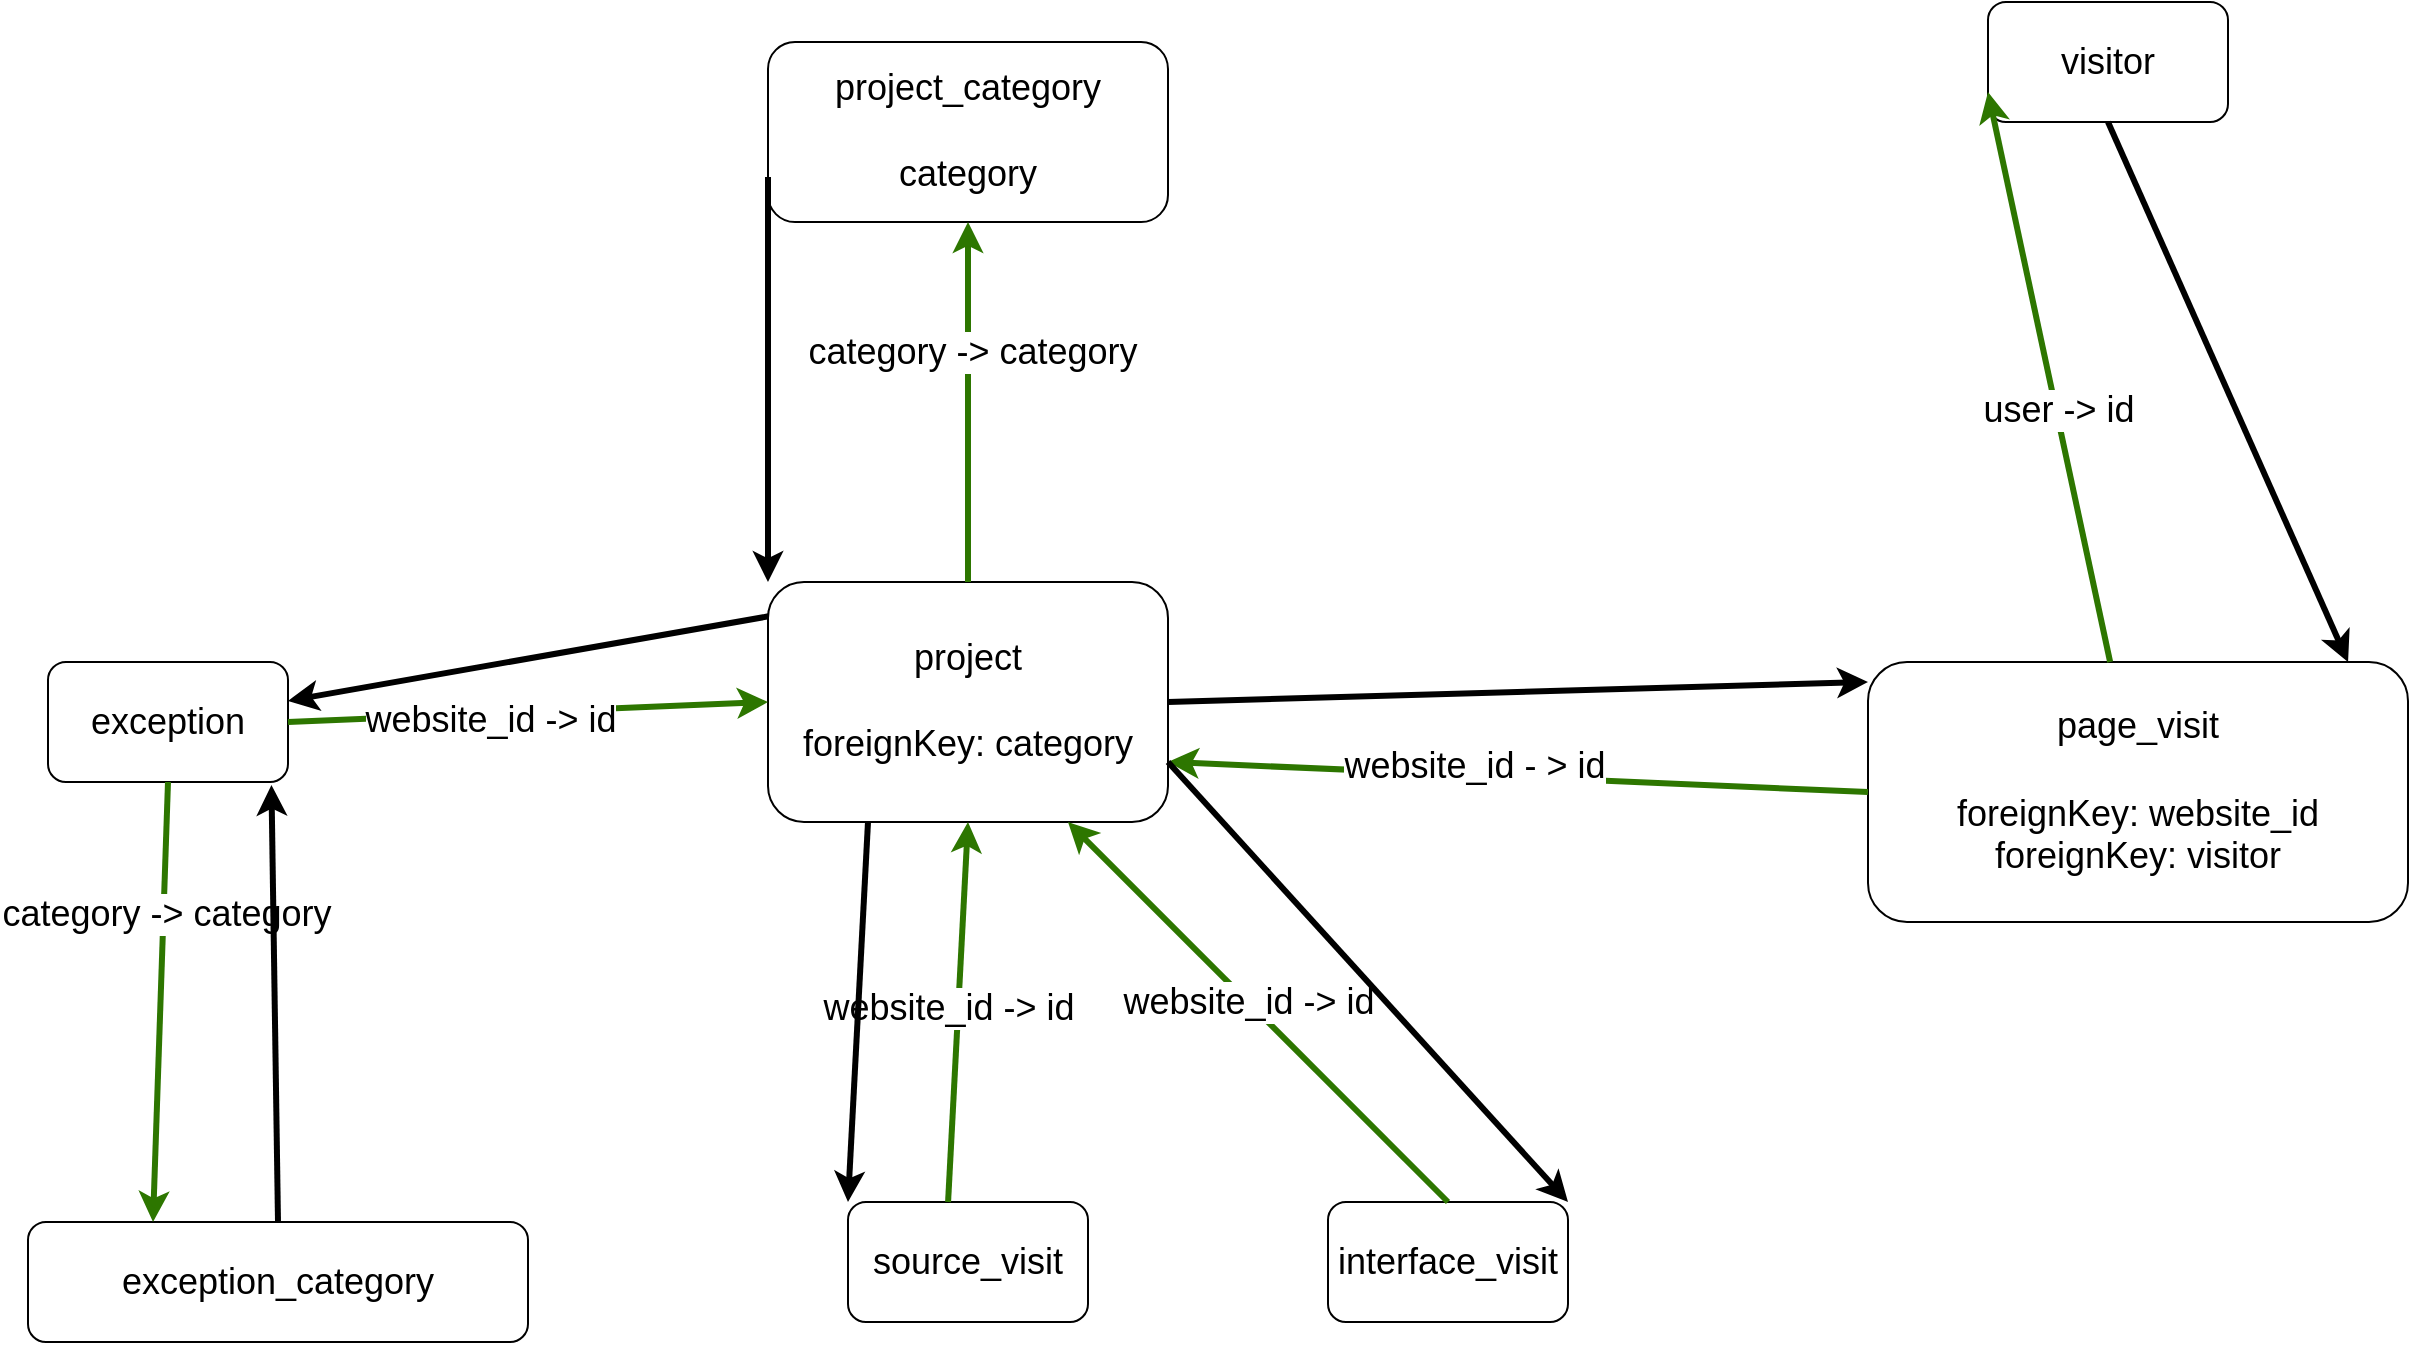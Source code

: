 <mxfile>
    <diagram id="PftImCZU0lEjKWdcPZ_-" name="第 1 页">
        <mxGraphModel dx="1484" dy="806" grid="1" gridSize="10" guides="1" tooltips="1" connect="1" arrows="1" fold="1" page="1" pageScale="1" pageWidth="1920" pageHeight="1200" math="0" shadow="0">
            <root>
                <mxCell id="0"/>
                <mxCell id="1" parent="0"/>
                <mxCell id="2" value="&lt;font style=&quot;font-size: 18px&quot;&gt;project&lt;br&gt;&lt;br&gt;foreignKey: category&lt;br&gt;&lt;/font&gt;" style="rounded=1;whiteSpace=wrap;html=1;" vertex="1" parent="1">
                    <mxGeometry x="440" y="310" width="200" height="120" as="geometry"/>
                </mxCell>
                <mxCell id="3" value="project_category&lt;br&gt;&lt;br&gt;category&lt;br&gt;" style="rounded=1;whiteSpace=wrap;html=1;fontSize=18;" vertex="1" parent="1">
                    <mxGeometry x="440" y="40" width="200" height="90" as="geometry"/>
                </mxCell>
                <mxCell id="9" value="visitor" style="rounded=1;whiteSpace=wrap;html=1;fontSize=18;" vertex="1" parent="1">
                    <mxGeometry x="1050" y="20" width="120" height="60" as="geometry"/>
                </mxCell>
                <mxCell id="10" value="page_visit&lt;br&gt;&lt;br&gt;foreignKey: website_id&lt;br&gt;foreignKey: visitor" style="rounded=1;whiteSpace=wrap;html=1;fontSize=18;" vertex="1" parent="1">
                    <mxGeometry x="990" y="350" width="270" height="130" as="geometry"/>
                </mxCell>
                <mxCell id="11" value="source_visit" style="rounded=1;whiteSpace=wrap;html=1;fontSize=18;" vertex="1" parent="1">
                    <mxGeometry x="480" y="620" width="120" height="60" as="geometry"/>
                </mxCell>
                <mxCell id="12" value="interface_visit" style="rounded=1;whiteSpace=wrap;html=1;fontSize=18;" vertex="1" parent="1">
                    <mxGeometry x="720" y="620" width="120" height="60" as="geometry"/>
                </mxCell>
                <mxCell id="13" value="exception" style="rounded=1;whiteSpace=wrap;html=1;fontSize=18;" vertex="1" parent="1">
                    <mxGeometry x="80" y="350" width="120" height="60" as="geometry"/>
                </mxCell>
                <mxCell id="14" value="exception_category" style="rounded=1;whiteSpace=wrap;html=1;fontSize=18;" vertex="1" parent="1">
                    <mxGeometry x="70" y="630" width="250" height="60" as="geometry"/>
                </mxCell>
                <mxCell id="15" value="" style="endArrow=classic;html=1;fontSize=18;entryX=1;entryY=0.75;entryDx=0;entryDy=0;exitX=0;exitY=0.5;exitDx=0;exitDy=0;fillColor=#60a917;strokeColor=#2D7600;strokeWidth=3;" edge="1" parent="1" source="10" target="2">
                    <mxGeometry width="50" height="50" relative="1" as="geometry">
                        <mxPoint x="370" y="430" as="sourcePoint"/>
                        <mxPoint x="420" y="380" as="targetPoint"/>
                    </mxGeometry>
                </mxCell>
                <mxCell id="17" value="website_id - &amp;gt; id" style="edgeLabel;html=1;align=center;verticalAlign=middle;resizable=0;points=[];fontSize=18;" vertex="1" connectable="0" parent="15">
                    <mxGeometry x="0.226" y="-3" relative="1" as="geometry">
                        <mxPoint x="17" y="-1" as="offset"/>
                    </mxGeometry>
                </mxCell>
                <mxCell id="18" value="" style="endArrow=classic;html=1;fontSize=18;exitX=1;exitY=0.5;exitDx=0;exitDy=0;strokeWidth=3;" edge="1" parent="1" source="2">
                    <mxGeometry width="50" height="50" relative="1" as="geometry">
                        <mxPoint x="230" y="330" as="sourcePoint"/>
                        <mxPoint x="990" y="360" as="targetPoint"/>
                    </mxGeometry>
                </mxCell>
                <mxCell id="19" value="" style="endArrow=classic;html=1;fontSize=18;entryX=0;entryY=0.75;entryDx=0;entryDy=0;fillColor=#60a917;strokeColor=#2D7600;strokeWidth=3;" edge="1" parent="1" source="10" target="9">
                    <mxGeometry width="50" height="50" relative="1" as="geometry">
                        <mxPoint x="525" y="359.289" as="sourcePoint"/>
                        <mxPoint x="525" y="309.289" as="targetPoint"/>
                    </mxGeometry>
                </mxCell>
                <mxCell id="20" value="user -&amp;gt; id" style="edgeLabel;html=1;align=center;verticalAlign=middle;resizable=0;points=[];fontSize=18;" vertex="1" connectable="0" parent="19">
                    <mxGeometry x="-0.117" y="-1" relative="1" as="geometry">
                        <mxPoint as="offset"/>
                    </mxGeometry>
                </mxCell>
                <mxCell id="21" value="" style="endArrow=classic;html=1;fontSize=18;entryX=0.889;entryY=0;entryDx=0;entryDy=0;entryPerimeter=0;exitX=0.5;exitY=1;exitDx=0;exitDy=0;strokeWidth=3;" edge="1" parent="1" source="9" target="10">
                    <mxGeometry width="50" height="50" relative="1" as="geometry">
                        <mxPoint x="730" y="230" as="sourcePoint"/>
                        <mxPoint x="780" y="180" as="targetPoint"/>
                    </mxGeometry>
                </mxCell>
                <mxCell id="22" value="" style="endArrow=classic;html=1;fontSize=18;entryX=0.5;entryY=1;entryDx=0;entryDy=0;fillColor=#60a917;strokeColor=#2D7600;strokeWidth=3;" edge="1" parent="1" target="3">
                    <mxGeometry width="50" height="50" relative="1" as="geometry">
                        <mxPoint x="540" y="310" as="sourcePoint"/>
                        <mxPoint x="590" y="260" as="targetPoint"/>
                    </mxGeometry>
                </mxCell>
                <mxCell id="23" value="category -&amp;gt; category" style="edgeLabel;html=1;align=center;verticalAlign=middle;resizable=0;points=[];fontSize=18;" vertex="1" connectable="0" parent="22">
                    <mxGeometry x="0.293" y="-2" relative="1" as="geometry">
                        <mxPoint y="1" as="offset"/>
                    </mxGeometry>
                </mxCell>
                <mxCell id="24" value="" style="endArrow=classic;html=1;fontSize=18;entryX=0;entryY=0;entryDx=0;entryDy=0;exitX=0;exitY=0.75;exitDx=0;exitDy=0;strokeWidth=3;" edge="1" parent="1" source="3" target="2">
                    <mxGeometry width="50" height="50" relative="1" as="geometry">
                        <mxPoint x="440" y="190" as="sourcePoint"/>
                        <mxPoint x="490" y="140" as="targetPoint"/>
                    </mxGeometry>
                </mxCell>
                <mxCell id="25" value="" style="endArrow=classic;html=1;fontSize=18;entryX=0.5;entryY=1;entryDx=0;entryDy=0;fillColor=#60a917;strokeColor=#2D7600;exitX=0.417;exitY=0;exitDx=0;exitDy=0;exitPerimeter=0;strokeWidth=3;" edge="1" parent="1" source="11" target="2">
                    <mxGeometry width="50" height="50" relative="1" as="geometry">
                        <mxPoint x="530" y="610" as="sourcePoint"/>
                        <mxPoint x="580" y="560" as="targetPoint"/>
                    </mxGeometry>
                </mxCell>
                <mxCell id="26" value="website_id -&amp;gt; id" style="edgeLabel;html=1;align=center;verticalAlign=middle;resizable=0;points=[];fontSize=18;" vertex="1" connectable="0" parent="25">
                    <mxGeometry x="0.347" y="4" relative="1" as="geometry">
                        <mxPoint x="-3" y="31" as="offset"/>
                    </mxGeometry>
                </mxCell>
                <mxCell id="27" value="" style="endArrow=classic;html=1;fontSize=18;entryX=0.75;entryY=1;entryDx=0;entryDy=0;exitX=0.5;exitY=0;exitDx=0;exitDy=0;fillColor=#60a917;strokeColor=#2D7600;strokeWidth=3;" edge="1" parent="1" source="12" target="2">
                    <mxGeometry width="50" height="50" relative="1" as="geometry">
                        <mxPoint x="770" y="610" as="sourcePoint"/>
                        <mxPoint x="820" y="560" as="targetPoint"/>
                    </mxGeometry>
                </mxCell>
                <mxCell id="28" value="website_id -&amp;gt; id" style="edgeLabel;html=1;align=center;verticalAlign=middle;resizable=0;points=[];fontSize=18;" vertex="1" connectable="0" parent="27">
                    <mxGeometry x="0.171" relative="1" as="geometry">
                        <mxPoint x="11" y="11" as="offset"/>
                    </mxGeometry>
                </mxCell>
                <mxCell id="29" value="" style="endArrow=classic;html=1;fontSize=18;entryX=0;entryY=0.5;entryDx=0;entryDy=0;exitX=1;exitY=0.5;exitDx=0;exitDy=0;fillColor=#60a917;strokeColor=#2D7600;strokeWidth=3;" edge="1" parent="1" source="13" target="2">
                    <mxGeometry width="50" height="50" relative="1" as="geometry">
                        <mxPoint x="250" y="410" as="sourcePoint"/>
                        <mxPoint x="300" y="360" as="targetPoint"/>
                    </mxGeometry>
                </mxCell>
                <mxCell id="30" value="website_id -&amp;gt; id" style="edgeLabel;html=1;align=center;verticalAlign=middle;resizable=0;points=[];fontSize=18;" vertex="1" connectable="0" parent="29">
                    <mxGeometry x="-0.165" y="-3" relative="1" as="geometry">
                        <mxPoint as="offset"/>
                    </mxGeometry>
                </mxCell>
                <mxCell id="32" value="" style="endArrow=classic;html=1;fontSize=18;entryX=0.25;entryY=0;entryDx=0;entryDy=0;exitX=0.5;exitY=1;exitDx=0;exitDy=0;fillColor=#60a917;strokeColor=#2D7600;strokeWidth=3;" edge="1" parent="1" source="13" target="14">
                    <mxGeometry width="50" height="50" relative="1" as="geometry">
                        <mxPoint x="100" y="490" as="sourcePoint"/>
                        <mxPoint x="150" y="440" as="targetPoint"/>
                    </mxGeometry>
                </mxCell>
                <mxCell id="33" value="category -&amp;gt; category" style="edgeLabel;html=1;align=center;verticalAlign=middle;resizable=0;points=[];fontSize=18;" vertex="1" connectable="0" parent="32">
                    <mxGeometry x="-0.403" y="1" relative="1" as="geometry">
                        <mxPoint as="offset"/>
                    </mxGeometry>
                </mxCell>
                <mxCell id="34" value="" style="endArrow=classic;html=1;fontSize=18;strokeWidth=3;entryX=0;entryY=0;entryDx=0;entryDy=0;exitX=0.25;exitY=1;exitDx=0;exitDy=0;" edge="1" parent="1" source="2" target="11">
                    <mxGeometry width="50" height="50" relative="1" as="geometry">
                        <mxPoint x="450" y="420" as="sourcePoint"/>
                        <mxPoint x="460" y="470" as="targetPoint"/>
                    </mxGeometry>
                </mxCell>
                <mxCell id="35" value="" style="endArrow=classic;html=1;fontSize=18;strokeWidth=3;entryX=1;entryY=0;entryDx=0;entryDy=0;exitX=1;exitY=0.75;exitDx=0;exitDy=0;" edge="1" parent="1" source="2" target="12">
                    <mxGeometry width="50" height="50" relative="1" as="geometry">
                        <mxPoint x="680" y="480" as="sourcePoint"/>
                        <mxPoint x="730" y="430" as="targetPoint"/>
                    </mxGeometry>
                </mxCell>
                <mxCell id="36" value="" style="endArrow=classic;html=1;fontSize=18;strokeWidth=3;exitX=0.001;exitY=0.143;exitDx=0;exitDy=0;exitPerimeter=0;" edge="1" parent="1" source="2" target="13">
                    <mxGeometry width="50" height="50" relative="1" as="geometry">
                        <mxPoint x="340" y="320" as="sourcePoint"/>
                        <mxPoint x="390" y="270" as="targetPoint"/>
                    </mxGeometry>
                </mxCell>
                <mxCell id="37" value="" style="endArrow=classic;html=1;fontSize=18;strokeWidth=3;entryX=0.931;entryY=1.024;entryDx=0;entryDy=0;entryPerimeter=0;exitX=0.5;exitY=0;exitDx=0;exitDy=0;" edge="1" parent="1" source="14" target="13">
                    <mxGeometry width="50" height="50" relative="1" as="geometry">
                        <mxPoint x="200" y="610" as="sourcePoint"/>
                        <mxPoint x="250" y="560" as="targetPoint"/>
                    </mxGeometry>
                </mxCell>
            </root>
        </mxGraphModel>
    </diagram>
</mxfile>